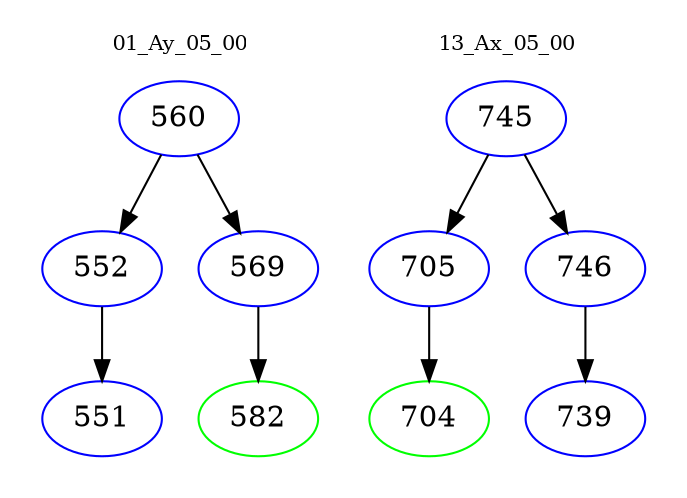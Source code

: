 digraph{
subgraph cluster_0 {
color = white
label = "01_Ay_05_00";
fontsize=10;
T0_560 [label="560", color="blue"]
T0_560 -> T0_552 [color="black"]
T0_552 [label="552", color="blue"]
T0_552 -> T0_551 [color="black"]
T0_551 [label="551", color="blue"]
T0_560 -> T0_569 [color="black"]
T0_569 [label="569", color="blue"]
T0_569 -> T0_582 [color="black"]
T0_582 [label="582", color="green"]
}
subgraph cluster_1 {
color = white
label = "13_Ax_05_00";
fontsize=10;
T1_745 [label="745", color="blue"]
T1_745 -> T1_705 [color="black"]
T1_705 [label="705", color="blue"]
T1_705 -> T1_704 [color="black"]
T1_704 [label="704", color="green"]
T1_745 -> T1_746 [color="black"]
T1_746 [label="746", color="blue"]
T1_746 -> T1_739 [color="black"]
T1_739 [label="739", color="blue"]
}
}
